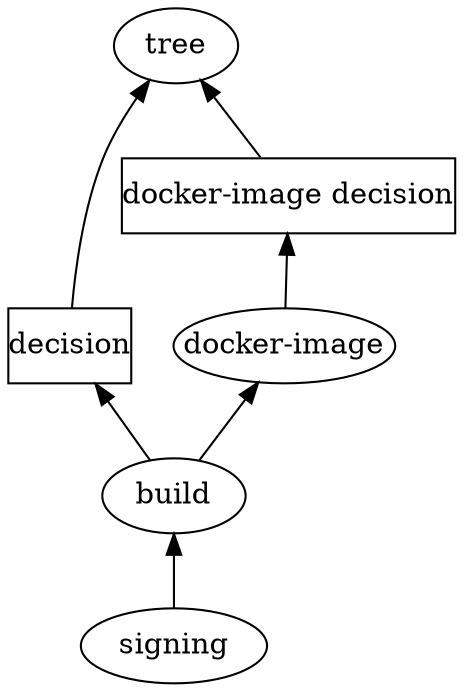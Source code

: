 digraph g {
    {
        decision [margin=0 shape=box]
        decision2 [margin=0 label="docker-image decision" shape=box]
        docker [margin=0 label="docker-image"]
    }
    tree -> {decision, decision2} [dir="back"] [dir="back"];
    decision -> {build} [dir="back"];
    decision2 -> {docker} [dir="back"];
    docker -> {build} [dir="back"];
    build -> signing [dir="back"];
}
